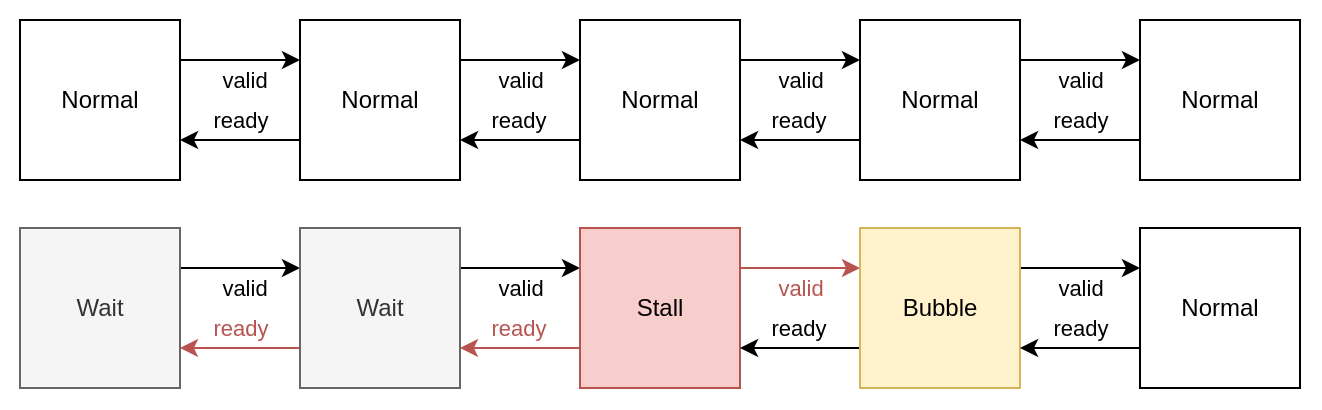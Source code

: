 <mxfile version="24.2.5" type="device">
  <diagram name="Page-1" id="ugzm1FtrTB7ZiT4snRN0">
    <mxGraphModel dx="881" dy="1175" grid="1" gridSize="10" guides="1" tooltips="1" connect="1" arrows="1" fold="1" page="1" pageScale="1" pageWidth="827" pageHeight="1169" math="0" shadow="0">
      <root>
        <mxCell id="0" />
        <mxCell id="1" parent="0" />
        <mxCell id="Td277gZUTa-jqurAOsOV-43" value="" style="rounded=0;whiteSpace=wrap;html=1;strokeColor=none;" vertex="1" parent="1">
          <mxGeometry x="190" y="430" width="660" height="204" as="geometry" />
        </mxCell>
        <mxCell id="Td277gZUTa-jqurAOsOV-6" style="edgeStyle=orthogonalEdgeStyle;rounded=0;orthogonalLoop=1;jettySize=auto;html=1;exitX=1;exitY=0.25;exitDx=0;exitDy=0;entryX=0;entryY=0.25;entryDx=0;entryDy=0;" edge="1" parent="1" source="Td277gZUTa-jqurAOsOV-1" target="Td277gZUTa-jqurAOsOV-2">
          <mxGeometry relative="1" as="geometry" />
        </mxCell>
        <mxCell id="Td277gZUTa-jqurAOsOV-14" value="valid" style="edgeLabel;html=1;align=center;verticalAlign=middle;resizable=0;points=[];" vertex="1" connectable="0" parent="Td277gZUTa-jqurAOsOV-6">
          <mxGeometry x="0.11" relative="1" as="geometry">
            <mxPoint x="-2" y="10" as="offset" />
          </mxGeometry>
        </mxCell>
        <mxCell id="Td277gZUTa-jqurAOsOV-1" value="Normal" style="whiteSpace=wrap;html=1;aspect=fixed;" vertex="1" parent="1">
          <mxGeometry x="200" y="440" width="80" height="80" as="geometry" />
        </mxCell>
        <mxCell id="Td277gZUTa-jqurAOsOV-7" style="edgeStyle=orthogonalEdgeStyle;rounded=0;orthogonalLoop=1;jettySize=auto;html=1;exitX=0;exitY=0.75;exitDx=0;exitDy=0;entryX=1;entryY=0.75;entryDx=0;entryDy=0;" edge="1" parent="1" source="Td277gZUTa-jqurAOsOV-2" target="Td277gZUTa-jqurAOsOV-1">
          <mxGeometry relative="1" as="geometry" />
        </mxCell>
        <mxCell id="Td277gZUTa-jqurAOsOV-21" value="ready" style="edgeLabel;html=1;align=center;verticalAlign=middle;resizable=0;points=[];" vertex="1" connectable="0" parent="Td277gZUTa-jqurAOsOV-7">
          <mxGeometry x="-0.014" relative="1" as="geometry">
            <mxPoint x="-1" y="-10" as="offset" />
          </mxGeometry>
        </mxCell>
        <mxCell id="Td277gZUTa-jqurAOsOV-8" style="edgeStyle=orthogonalEdgeStyle;rounded=0;orthogonalLoop=1;jettySize=auto;html=1;exitX=1;exitY=0.25;exitDx=0;exitDy=0;entryX=0;entryY=0.25;entryDx=0;entryDy=0;" edge="1" parent="1" source="Td277gZUTa-jqurAOsOV-2" target="Td277gZUTa-jqurAOsOV-3">
          <mxGeometry relative="1" as="geometry" />
        </mxCell>
        <mxCell id="Td277gZUTa-jqurAOsOV-15" value="valid" style="edgeLabel;html=1;align=center;verticalAlign=middle;resizable=0;points=[];" vertex="1" connectable="0" parent="Td277gZUTa-jqurAOsOV-8">
          <mxGeometry x="-0.052" relative="1" as="geometry">
            <mxPoint x="1" y="10" as="offset" />
          </mxGeometry>
        </mxCell>
        <mxCell id="Td277gZUTa-jqurAOsOV-2" value="Normal" style="whiteSpace=wrap;html=1;aspect=fixed;" vertex="1" parent="1">
          <mxGeometry x="340" y="440" width="80" height="80" as="geometry" />
        </mxCell>
        <mxCell id="Td277gZUTa-jqurAOsOV-9" style="edgeStyle=orthogonalEdgeStyle;rounded=0;orthogonalLoop=1;jettySize=auto;html=1;exitX=0;exitY=0.75;exitDx=0;exitDy=0;entryX=1;entryY=0.75;entryDx=0;entryDy=0;" edge="1" parent="1" source="Td277gZUTa-jqurAOsOV-3" target="Td277gZUTa-jqurAOsOV-2">
          <mxGeometry relative="1" as="geometry" />
        </mxCell>
        <mxCell id="Td277gZUTa-jqurAOsOV-20" value="ready" style="edgeLabel;html=1;align=center;verticalAlign=middle;resizable=0;points=[];" vertex="1" connectable="0" parent="Td277gZUTa-jqurAOsOV-9">
          <mxGeometry x="0.009" relative="1" as="geometry">
            <mxPoint x="-1" y="-10" as="offset" />
          </mxGeometry>
        </mxCell>
        <mxCell id="Td277gZUTa-jqurAOsOV-10" style="edgeStyle=orthogonalEdgeStyle;rounded=0;orthogonalLoop=1;jettySize=auto;html=1;exitX=1;exitY=0.25;exitDx=0;exitDy=0;entryX=0;entryY=0.25;entryDx=0;entryDy=0;" edge="1" parent="1" source="Td277gZUTa-jqurAOsOV-3" target="Td277gZUTa-jqurAOsOV-4">
          <mxGeometry relative="1" as="geometry" />
        </mxCell>
        <mxCell id="Td277gZUTa-jqurAOsOV-16" value="valid" style="edgeLabel;html=1;align=center;verticalAlign=middle;resizable=0;points=[];" vertex="1" connectable="0" parent="Td277gZUTa-jqurAOsOV-10">
          <mxGeometry x="-0.055" relative="1" as="geometry">
            <mxPoint x="1" y="10" as="offset" />
          </mxGeometry>
        </mxCell>
        <mxCell id="Td277gZUTa-jqurAOsOV-3" value="Normal" style="whiteSpace=wrap;html=1;aspect=fixed;" vertex="1" parent="1">
          <mxGeometry x="480" y="440" width="80" height="80" as="geometry" />
        </mxCell>
        <mxCell id="Td277gZUTa-jqurAOsOV-11" style="edgeStyle=orthogonalEdgeStyle;rounded=0;orthogonalLoop=1;jettySize=auto;html=1;exitX=0;exitY=0.75;exitDx=0;exitDy=0;entryX=1;entryY=0.75;entryDx=0;entryDy=0;" edge="1" parent="1" source="Td277gZUTa-jqurAOsOV-4" target="Td277gZUTa-jqurAOsOV-3">
          <mxGeometry relative="1" as="geometry" />
        </mxCell>
        <mxCell id="Td277gZUTa-jqurAOsOV-19" value="ready" style="edgeLabel;html=1;align=center;verticalAlign=middle;resizable=0;points=[];" vertex="1" connectable="0" parent="Td277gZUTa-jqurAOsOV-11">
          <mxGeometry x="-0.228" relative="1" as="geometry">
            <mxPoint x="-8" y="-10" as="offset" />
          </mxGeometry>
        </mxCell>
        <mxCell id="Td277gZUTa-jqurAOsOV-12" style="edgeStyle=orthogonalEdgeStyle;rounded=0;orthogonalLoop=1;jettySize=auto;html=1;exitX=1;exitY=0.25;exitDx=0;exitDy=0;entryX=0;entryY=0.25;entryDx=0;entryDy=0;" edge="1" parent="1" source="Td277gZUTa-jqurAOsOV-4" target="Td277gZUTa-jqurAOsOV-5">
          <mxGeometry relative="1" as="geometry" />
        </mxCell>
        <mxCell id="Td277gZUTa-jqurAOsOV-17" value="valid" style="edgeLabel;html=1;align=center;verticalAlign=middle;resizable=0;points=[];" vertex="1" connectable="0" parent="Td277gZUTa-jqurAOsOV-12">
          <mxGeometry x="-0.04" y="-1" relative="1" as="geometry">
            <mxPoint x="1" y="9" as="offset" />
          </mxGeometry>
        </mxCell>
        <mxCell id="Td277gZUTa-jqurAOsOV-4" value="Normal" style="whiteSpace=wrap;html=1;aspect=fixed;" vertex="1" parent="1">
          <mxGeometry x="620" y="440" width="80" height="80" as="geometry" />
        </mxCell>
        <mxCell id="Td277gZUTa-jqurAOsOV-13" style="edgeStyle=orthogonalEdgeStyle;rounded=0;orthogonalLoop=1;jettySize=auto;html=1;exitX=0;exitY=0.75;exitDx=0;exitDy=0;entryX=1;entryY=0.75;entryDx=0;entryDy=0;" edge="1" parent="1" source="Td277gZUTa-jqurAOsOV-5" target="Td277gZUTa-jqurAOsOV-4">
          <mxGeometry relative="1" as="geometry" />
        </mxCell>
        <mxCell id="Td277gZUTa-jqurAOsOV-18" value="ready" style="edgeLabel;html=1;align=center;verticalAlign=middle;resizable=0;points=[];" vertex="1" connectable="0" parent="Td277gZUTa-jqurAOsOV-13">
          <mxGeometry x="-0.029" relative="1" as="geometry">
            <mxPoint x="-1" y="-10" as="offset" />
          </mxGeometry>
        </mxCell>
        <mxCell id="Td277gZUTa-jqurAOsOV-5" value="Normal" style="whiteSpace=wrap;html=1;aspect=fixed;" vertex="1" parent="1">
          <mxGeometry x="760" y="440" width="80" height="80" as="geometry" />
        </mxCell>
        <mxCell id="Td277gZUTa-jqurAOsOV-22" style="edgeStyle=orthogonalEdgeStyle;rounded=0;orthogonalLoop=1;jettySize=auto;html=1;exitX=1;exitY=0.25;exitDx=0;exitDy=0;entryX=0;entryY=0.25;entryDx=0;entryDy=0;" edge="1" parent="1" source="Td277gZUTa-jqurAOsOV-24" target="Td277gZUTa-jqurAOsOV-29">
          <mxGeometry relative="1" as="geometry" />
        </mxCell>
        <mxCell id="Td277gZUTa-jqurAOsOV-23" value="valid" style="edgeLabel;html=1;align=center;verticalAlign=middle;resizable=0;points=[];" vertex="1" connectable="0" parent="Td277gZUTa-jqurAOsOV-22">
          <mxGeometry x="0.11" relative="1" as="geometry">
            <mxPoint x="-2" y="10" as="offset" />
          </mxGeometry>
        </mxCell>
        <mxCell id="Td277gZUTa-jqurAOsOV-24" value="Wait" style="whiteSpace=wrap;html=1;aspect=fixed;fillColor=#f5f5f5;fontColor=#333333;strokeColor=#666666;" vertex="1" parent="1">
          <mxGeometry x="200" y="544" width="80" height="80" as="geometry" />
        </mxCell>
        <mxCell id="Td277gZUTa-jqurAOsOV-25" style="edgeStyle=orthogonalEdgeStyle;rounded=0;orthogonalLoop=1;jettySize=auto;html=1;exitX=0;exitY=0.75;exitDx=0;exitDy=0;entryX=1;entryY=0.75;entryDx=0;entryDy=0;fillColor=#f8cecc;strokeColor=#b85450;" edge="1" parent="1" source="Td277gZUTa-jqurAOsOV-29" target="Td277gZUTa-jqurAOsOV-24">
          <mxGeometry relative="1" as="geometry" />
        </mxCell>
        <mxCell id="Td277gZUTa-jqurAOsOV-26" value="ready" style="edgeLabel;html=1;align=center;verticalAlign=middle;resizable=0;points=[];fontColor=#B85450;" vertex="1" connectable="0" parent="Td277gZUTa-jqurAOsOV-25">
          <mxGeometry x="-0.014" relative="1" as="geometry">
            <mxPoint x="-1" y="-10" as="offset" />
          </mxGeometry>
        </mxCell>
        <mxCell id="Td277gZUTa-jqurAOsOV-27" style="edgeStyle=orthogonalEdgeStyle;rounded=0;orthogonalLoop=1;jettySize=auto;html=1;exitX=1;exitY=0.25;exitDx=0;exitDy=0;entryX=0;entryY=0.25;entryDx=0;entryDy=0;" edge="1" parent="1" source="Td277gZUTa-jqurAOsOV-29" target="Td277gZUTa-jqurAOsOV-34">
          <mxGeometry relative="1" as="geometry" />
        </mxCell>
        <mxCell id="Td277gZUTa-jqurAOsOV-28" value="valid" style="edgeLabel;html=1;align=center;verticalAlign=middle;resizable=0;points=[];" vertex="1" connectable="0" parent="Td277gZUTa-jqurAOsOV-27">
          <mxGeometry x="-0.052" relative="1" as="geometry">
            <mxPoint x="1" y="10" as="offset" />
          </mxGeometry>
        </mxCell>
        <mxCell id="Td277gZUTa-jqurAOsOV-29" value="Wait" style="whiteSpace=wrap;html=1;aspect=fixed;fillColor=#f5f5f5;fontColor=#333333;strokeColor=#666666;" vertex="1" parent="1">
          <mxGeometry x="340" y="544" width="80" height="80" as="geometry" />
        </mxCell>
        <mxCell id="Td277gZUTa-jqurAOsOV-30" style="edgeStyle=orthogonalEdgeStyle;rounded=0;orthogonalLoop=1;jettySize=auto;html=1;exitX=0;exitY=0.75;exitDx=0;exitDy=0;entryX=1;entryY=0.75;entryDx=0;entryDy=0;fillColor=#f8cecc;strokeColor=#b85450;" edge="1" parent="1" source="Td277gZUTa-jqurAOsOV-34" target="Td277gZUTa-jqurAOsOV-29">
          <mxGeometry relative="1" as="geometry" />
        </mxCell>
        <mxCell id="Td277gZUTa-jqurAOsOV-31" value="ready" style="edgeLabel;html=1;align=center;verticalAlign=middle;resizable=0;points=[];fontColor=#B85450;" vertex="1" connectable="0" parent="Td277gZUTa-jqurAOsOV-30">
          <mxGeometry x="0.009" relative="1" as="geometry">
            <mxPoint x="-1" y="-10" as="offset" />
          </mxGeometry>
        </mxCell>
        <mxCell id="Td277gZUTa-jqurAOsOV-32" style="edgeStyle=orthogonalEdgeStyle;rounded=0;orthogonalLoop=1;jettySize=auto;html=1;exitX=1;exitY=0.25;exitDx=0;exitDy=0;entryX=0;entryY=0.25;entryDx=0;entryDy=0;fillColor=#f8cecc;strokeColor=#b85450;" edge="1" parent="1" source="Td277gZUTa-jqurAOsOV-34" target="Td277gZUTa-jqurAOsOV-39">
          <mxGeometry relative="1" as="geometry" />
        </mxCell>
        <mxCell id="Td277gZUTa-jqurAOsOV-33" value="valid" style="edgeLabel;html=1;align=center;verticalAlign=middle;resizable=0;points=[];fontColor=#b85450;" vertex="1" connectable="0" parent="Td277gZUTa-jqurAOsOV-32">
          <mxGeometry x="-0.055" relative="1" as="geometry">
            <mxPoint x="1" y="10" as="offset" />
          </mxGeometry>
        </mxCell>
        <mxCell id="Td277gZUTa-jqurAOsOV-34" value="Stall" style="whiteSpace=wrap;html=1;aspect=fixed;fillColor=#f8cecc;strokeColor=#b85450;" vertex="1" parent="1">
          <mxGeometry x="480" y="544" width="80" height="80" as="geometry" />
        </mxCell>
        <mxCell id="Td277gZUTa-jqurAOsOV-35" style="edgeStyle=orthogonalEdgeStyle;rounded=0;orthogonalLoop=1;jettySize=auto;html=1;exitX=0;exitY=0.75;exitDx=0;exitDy=0;entryX=1;entryY=0.75;entryDx=0;entryDy=0;" edge="1" parent="1" source="Td277gZUTa-jqurAOsOV-39" target="Td277gZUTa-jqurAOsOV-34">
          <mxGeometry relative="1" as="geometry" />
        </mxCell>
        <mxCell id="Td277gZUTa-jqurAOsOV-36" value="ready" style="edgeLabel;html=1;align=center;verticalAlign=middle;resizable=0;points=[];" vertex="1" connectable="0" parent="Td277gZUTa-jqurAOsOV-35">
          <mxGeometry x="-0.228" relative="1" as="geometry">
            <mxPoint x="-8" y="-10" as="offset" />
          </mxGeometry>
        </mxCell>
        <mxCell id="Td277gZUTa-jqurAOsOV-37" style="edgeStyle=orthogonalEdgeStyle;rounded=0;orthogonalLoop=1;jettySize=auto;html=1;exitX=1;exitY=0.25;exitDx=0;exitDy=0;entryX=0;entryY=0.25;entryDx=0;entryDy=0;" edge="1" parent="1" source="Td277gZUTa-jqurAOsOV-39" target="Td277gZUTa-jqurAOsOV-42">
          <mxGeometry relative="1" as="geometry" />
        </mxCell>
        <mxCell id="Td277gZUTa-jqurAOsOV-38" value="valid" style="edgeLabel;html=1;align=center;verticalAlign=middle;resizable=0;points=[];" vertex="1" connectable="0" parent="Td277gZUTa-jqurAOsOV-37">
          <mxGeometry x="-0.04" y="-1" relative="1" as="geometry">
            <mxPoint x="1" y="9" as="offset" />
          </mxGeometry>
        </mxCell>
        <mxCell id="Td277gZUTa-jqurAOsOV-39" value="Bubble" style="whiteSpace=wrap;html=1;aspect=fixed;fillColor=#fff2cc;strokeColor=#d6b656;" vertex="1" parent="1">
          <mxGeometry x="620" y="544" width="80" height="80" as="geometry" />
        </mxCell>
        <mxCell id="Td277gZUTa-jqurAOsOV-40" style="edgeStyle=orthogonalEdgeStyle;rounded=0;orthogonalLoop=1;jettySize=auto;html=1;exitX=0;exitY=0.75;exitDx=0;exitDy=0;entryX=1;entryY=0.75;entryDx=0;entryDy=0;" edge="1" parent="1" source="Td277gZUTa-jqurAOsOV-42" target="Td277gZUTa-jqurAOsOV-39">
          <mxGeometry relative="1" as="geometry" />
        </mxCell>
        <mxCell id="Td277gZUTa-jqurAOsOV-41" value="ready" style="edgeLabel;html=1;align=center;verticalAlign=middle;resizable=0;points=[];" vertex="1" connectable="0" parent="Td277gZUTa-jqurAOsOV-40">
          <mxGeometry x="-0.029" relative="1" as="geometry">
            <mxPoint x="-1" y="-10" as="offset" />
          </mxGeometry>
        </mxCell>
        <mxCell id="Td277gZUTa-jqurAOsOV-42" value="Normal" style="whiteSpace=wrap;html=1;aspect=fixed;" vertex="1" parent="1">
          <mxGeometry x="760" y="544" width="80" height="80" as="geometry" />
        </mxCell>
      </root>
    </mxGraphModel>
  </diagram>
</mxfile>
